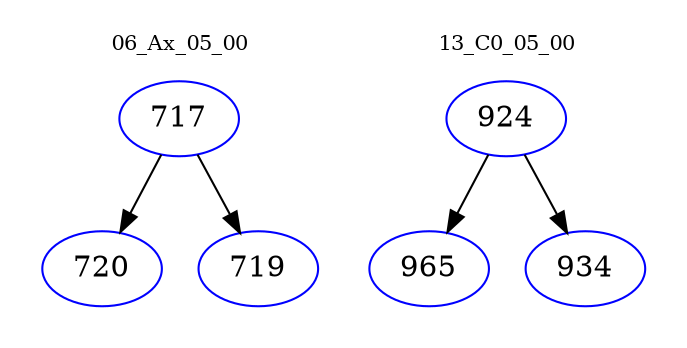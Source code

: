 digraph{
subgraph cluster_0 {
color = white
label = "06_Ax_05_00";
fontsize=10;
T0_717 [label="717", color="blue"]
T0_717 -> T0_720 [color="black"]
T0_720 [label="720", color="blue"]
T0_717 -> T0_719 [color="black"]
T0_719 [label="719", color="blue"]
}
subgraph cluster_1 {
color = white
label = "13_C0_05_00";
fontsize=10;
T1_924 [label="924", color="blue"]
T1_924 -> T1_965 [color="black"]
T1_965 [label="965", color="blue"]
T1_924 -> T1_934 [color="black"]
T1_934 [label="934", color="blue"]
}
}
